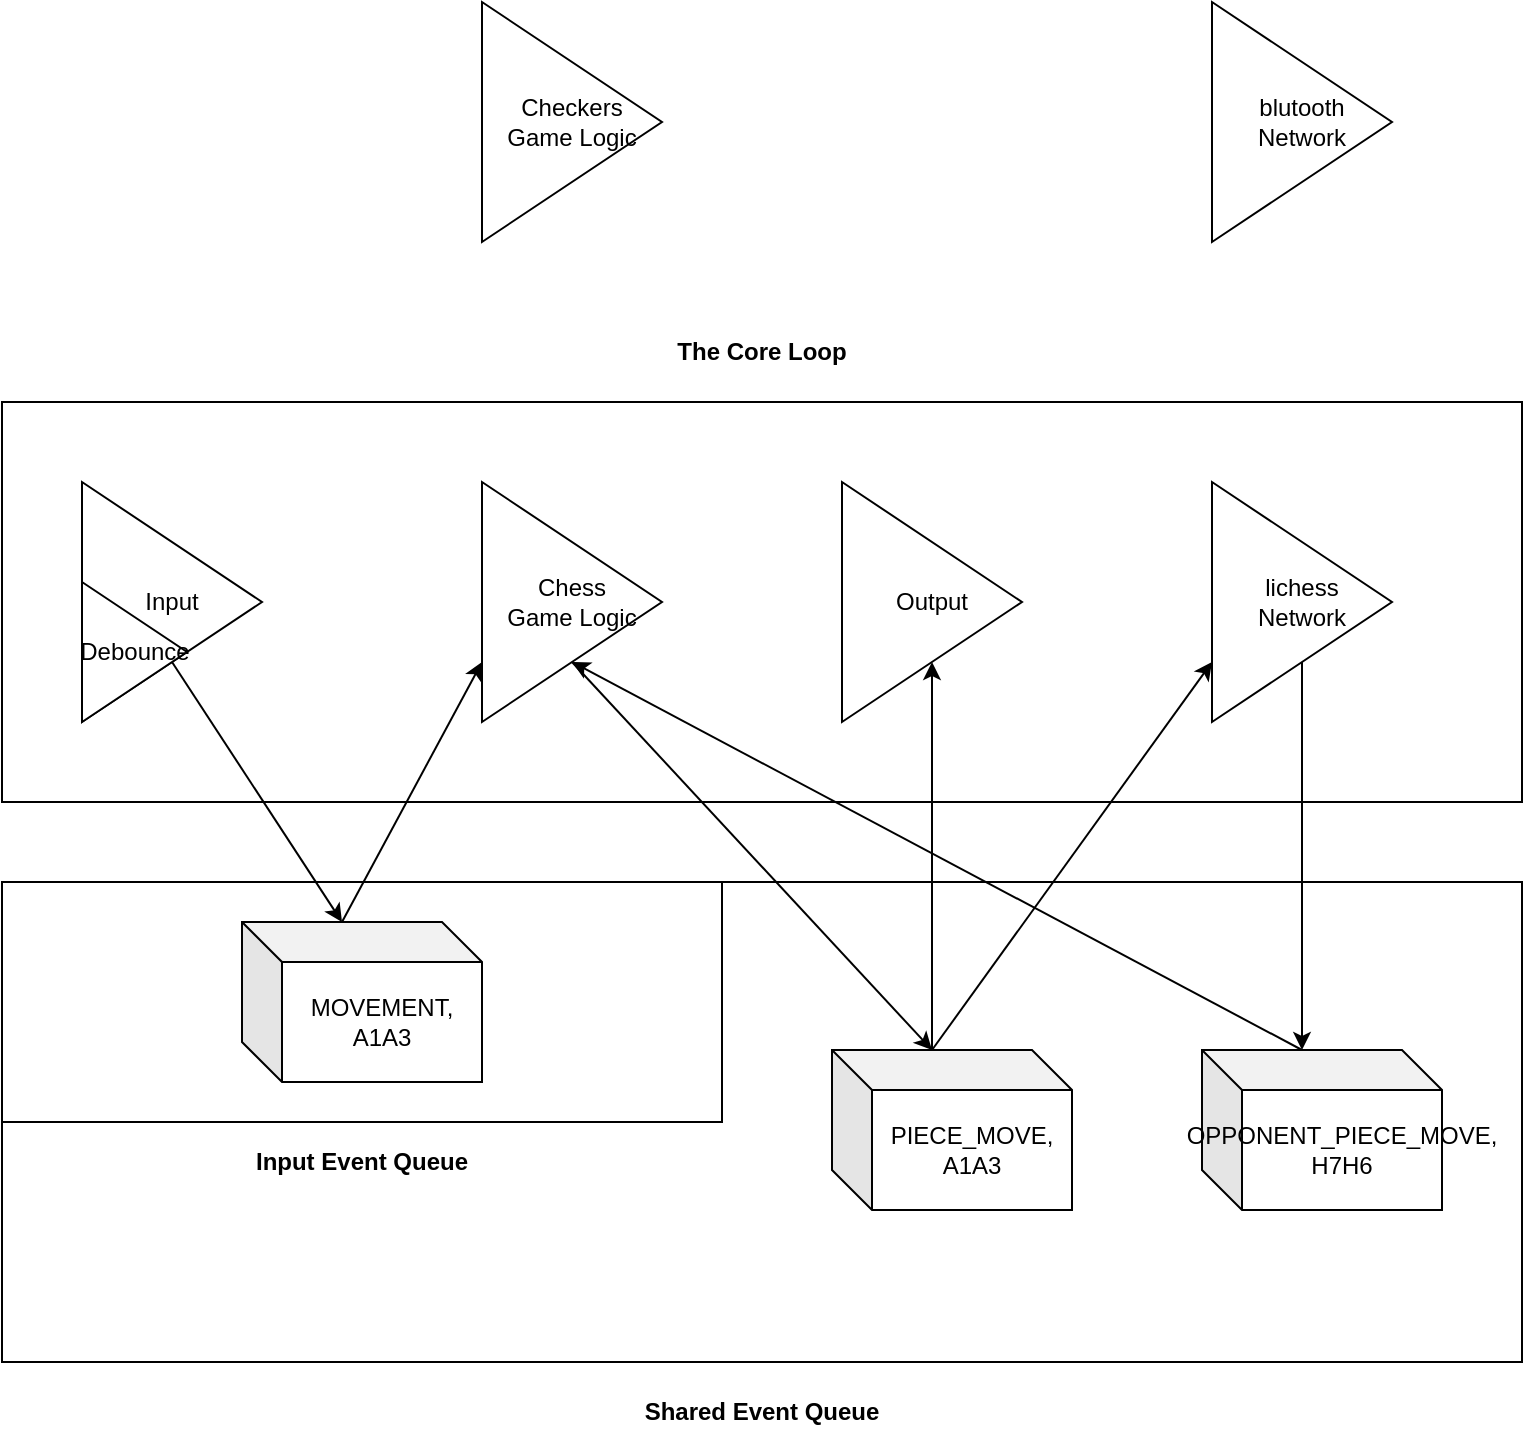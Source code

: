<mxfile>
    <diagram id="Ce-VOAVXOCSU8GM56ZNH" name="Page-1">
        <mxGraphModel dx="1380" dy="1090" grid="1" gridSize="10" guides="1" tooltips="1" connect="1" arrows="1" fold="1" page="0" pageScale="1" pageWidth="850" pageHeight="1100" math="0" shadow="0">
            <root>
                <mxCell id="0"/>
                <mxCell id="1" parent="0"/>
                <mxCell id="11" value="" style="rounded=0;whiteSpace=wrap;html=1;" vertex="1" parent="1">
                    <mxGeometry x="40" y="320" width="760" height="240" as="geometry"/>
                </mxCell>
                <mxCell id="24" value="" style="rounded=0;whiteSpace=wrap;html=1;" vertex="1" parent="1">
                    <mxGeometry x="40" y="320" width="360" height="120" as="geometry"/>
                </mxCell>
                <mxCell id="19" value="" style="rounded=0;whiteSpace=wrap;html=1;" vertex="1" parent="1">
                    <mxGeometry x="40" y="80" width="760" height="200" as="geometry"/>
                </mxCell>
                <mxCell id="2" value="Input" style="triangle;whiteSpace=wrap;html=1;" parent="1" vertex="1">
                    <mxGeometry x="80" y="120" width="90" height="120" as="geometry"/>
                </mxCell>
                <mxCell id="3" value="Chess&lt;br&gt;Game Logic" style="triangle;whiteSpace=wrap;html=1;" parent="1" vertex="1">
                    <mxGeometry x="280" y="120" width="90" height="120" as="geometry"/>
                </mxCell>
                <mxCell id="4" value="lichess&lt;br&gt;Network" style="triangle;whiteSpace=wrap;html=1;" parent="1" vertex="1">
                    <mxGeometry x="645" y="120" width="90" height="120" as="geometry"/>
                </mxCell>
                <mxCell id="7" value="The Core Loop" style="text;html=1;strokeColor=none;fillColor=none;align=center;verticalAlign=middle;whiteSpace=wrap;rounded=0;fontStyle=1" vertex="1" parent="1">
                    <mxGeometry x="40" y="40" width="760" height="30" as="geometry"/>
                </mxCell>
                <mxCell id="12" value="MOVEMENT, A1A3" style="shape=cube;whiteSpace=wrap;html=1;boundedLbl=1;backgroundOutline=1;darkOpacity=0.05;darkOpacity2=0.1;" vertex="1" parent="1">
                    <mxGeometry x="160" y="340" width="120" height="80" as="geometry"/>
                </mxCell>
                <mxCell id="14" value="OPPONENT_PIECE_MOVE,&lt;br&gt;H7H6" style="shape=cube;whiteSpace=wrap;html=1;boundedLbl=1;backgroundOutline=1;darkOpacity=0.05;darkOpacity2=0.1;" vertex="1" parent="1">
                    <mxGeometry x="640" y="404" width="120" height="80" as="geometry"/>
                </mxCell>
                <mxCell id="15" value="" style="endArrow=classic;html=1;exitX=0.5;exitY=1;exitDx=0;exitDy=0;entryX=0;entryY=0;entryDx=50;entryDy=0;entryPerimeter=0;" edge="1" parent="1" source="2" target="12">
                    <mxGeometry width="50" height="50" relative="1" as="geometry">
                        <mxPoint x="120" y="350" as="sourcePoint"/>
                        <mxPoint x="170" y="300" as="targetPoint"/>
                    </mxGeometry>
                </mxCell>
                <mxCell id="18" value="" style="endArrow=classic;html=1;exitX=0;exitY=0;exitDx=50;exitDy=0;exitPerimeter=0;entryX=0;entryY=0.75;entryDx=0;entryDy=0;" edge="1" parent="1" source="12" target="3">
                    <mxGeometry width="50" height="50" relative="1" as="geometry">
                        <mxPoint x="-60" y="360" as="sourcePoint"/>
                        <mxPoint x="280" y="300" as="targetPoint"/>
                    </mxGeometry>
                </mxCell>
                <mxCell id="22" value="Output" style="triangle;whiteSpace=wrap;html=1;" vertex="1" parent="1">
                    <mxGeometry x="460" y="120" width="90" height="120" as="geometry"/>
                </mxCell>
                <mxCell id="23" value="PIECE_MOVE,&lt;br&gt;A1A3" style="shape=cube;whiteSpace=wrap;html=1;boundedLbl=1;backgroundOutline=1;darkOpacity=0.05;darkOpacity2=0.1;" vertex="1" parent="1">
                    <mxGeometry x="455" y="404" width="120" height="80" as="geometry"/>
                </mxCell>
                <mxCell id="25" value="Input Event Queue" style="text;html=1;strokeColor=none;fillColor=none;align=center;verticalAlign=middle;whiteSpace=wrap;rounded=0;fontStyle=1" vertex="1" parent="1">
                    <mxGeometry x="40" y="445" width="360" height="30" as="geometry"/>
                </mxCell>
                <mxCell id="26" value="Shared Event Queue" style="text;html=1;strokeColor=none;fillColor=none;align=center;verticalAlign=middle;whiteSpace=wrap;rounded=0;fontStyle=1" vertex="1" parent="1">
                    <mxGeometry x="40" y="570" width="760" height="30" as="geometry"/>
                </mxCell>
                <mxCell id="27" value="" style="endArrow=classic;html=1;exitX=0.5;exitY=1;exitDx=0;exitDy=0;entryX=0;entryY=0;entryDx=50;entryDy=0;entryPerimeter=0;" edge="1" parent="1" source="3" target="23">
                    <mxGeometry width="50" height="50" relative="1" as="geometry">
                        <mxPoint x="390" y="-40" as="sourcePoint"/>
                        <mxPoint x="440" y="-90" as="targetPoint"/>
                    </mxGeometry>
                </mxCell>
                <mxCell id="28" value="" style="endArrow=classic;html=1;exitX=0;exitY=0;exitDx=50;exitDy=0;exitPerimeter=0;entryX=0.5;entryY=1;entryDx=0;entryDy=0;" edge="1" parent="1" source="23" target="22">
                    <mxGeometry width="50" height="50" relative="1" as="geometry">
                        <mxPoint x="490" y="10" as="sourcePoint"/>
                        <mxPoint x="540" y="-40" as="targetPoint"/>
                    </mxGeometry>
                </mxCell>
                <mxCell id="29" value="Checkers&lt;br&gt;Game Logic" style="triangle;whiteSpace=wrap;html=1;" vertex="1" parent="1">
                    <mxGeometry x="280" y="-120" width="90" height="120" as="geometry"/>
                </mxCell>
                <mxCell id="30" value="blutooth&lt;br&gt;Network" style="triangle;whiteSpace=wrap;html=1;" vertex="1" parent="1">
                    <mxGeometry x="645" y="-120" width="90" height="120" as="geometry"/>
                </mxCell>
                <mxCell id="33" value="Debounce" style="triangle;whiteSpace=wrap;html=1;" vertex="1" parent="1">
                    <mxGeometry x="80" y="170" width="52.5" height="70" as="geometry"/>
                </mxCell>
                <mxCell id="34" value="" style="endArrow=classic;html=1;exitX=0.5;exitY=1;exitDx=0;exitDy=0;entryX=0;entryY=0;entryDx=50;entryDy=0;entryPerimeter=0;" edge="1" parent="1" source="4" target="14">
                    <mxGeometry width="50" height="50" relative="1" as="geometry">
                        <mxPoint x="960" y="370" as="sourcePoint"/>
                        <mxPoint x="1010" y="320" as="targetPoint"/>
                    </mxGeometry>
                </mxCell>
                <mxCell id="35" value="" style="endArrow=classic;html=1;exitX=0;exitY=0;exitDx=50;exitDy=0;exitPerimeter=0;entryX=0.5;entryY=1;entryDx=0;entryDy=0;" edge="1" parent="1" source="14" target="3">
                    <mxGeometry width="50" height="50" relative="1" as="geometry">
                        <mxPoint x="545" y="540" as="sourcePoint"/>
                        <mxPoint x="640" y="290" as="targetPoint"/>
                    </mxGeometry>
                </mxCell>
                <mxCell id="36" value="" style="endArrow=classic;html=1;entryX=0;entryY=0.75;entryDx=0;entryDy=0;exitX=0;exitY=0;exitDx=50;exitDy=0;exitPerimeter=0;" edge="1" parent="1" source="23" target="4">
                    <mxGeometry width="50" height="50" relative="1" as="geometry">
                        <mxPoint x="570" y="330" as="sourcePoint"/>
                        <mxPoint x="620" y="280" as="targetPoint"/>
                    </mxGeometry>
                </mxCell>
            </root>
        </mxGraphModel>
    </diagram>
</mxfile>